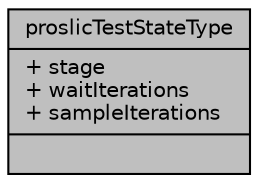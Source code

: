 digraph "proslicTestStateType"
{
  edge [fontname="Helvetica",fontsize="10",labelfontname="Helvetica",labelfontsize="10"];
  node [fontname="Helvetica",fontsize="10",shape=record];
  Node1 [label="{proslicTestStateType\n|+ stage\l+ waitIterations\l+ sampleIterations\l|}",height=0.2,width=0.4,color="black", fillcolor="grey75", style="filled", fontcolor="black"];
}
